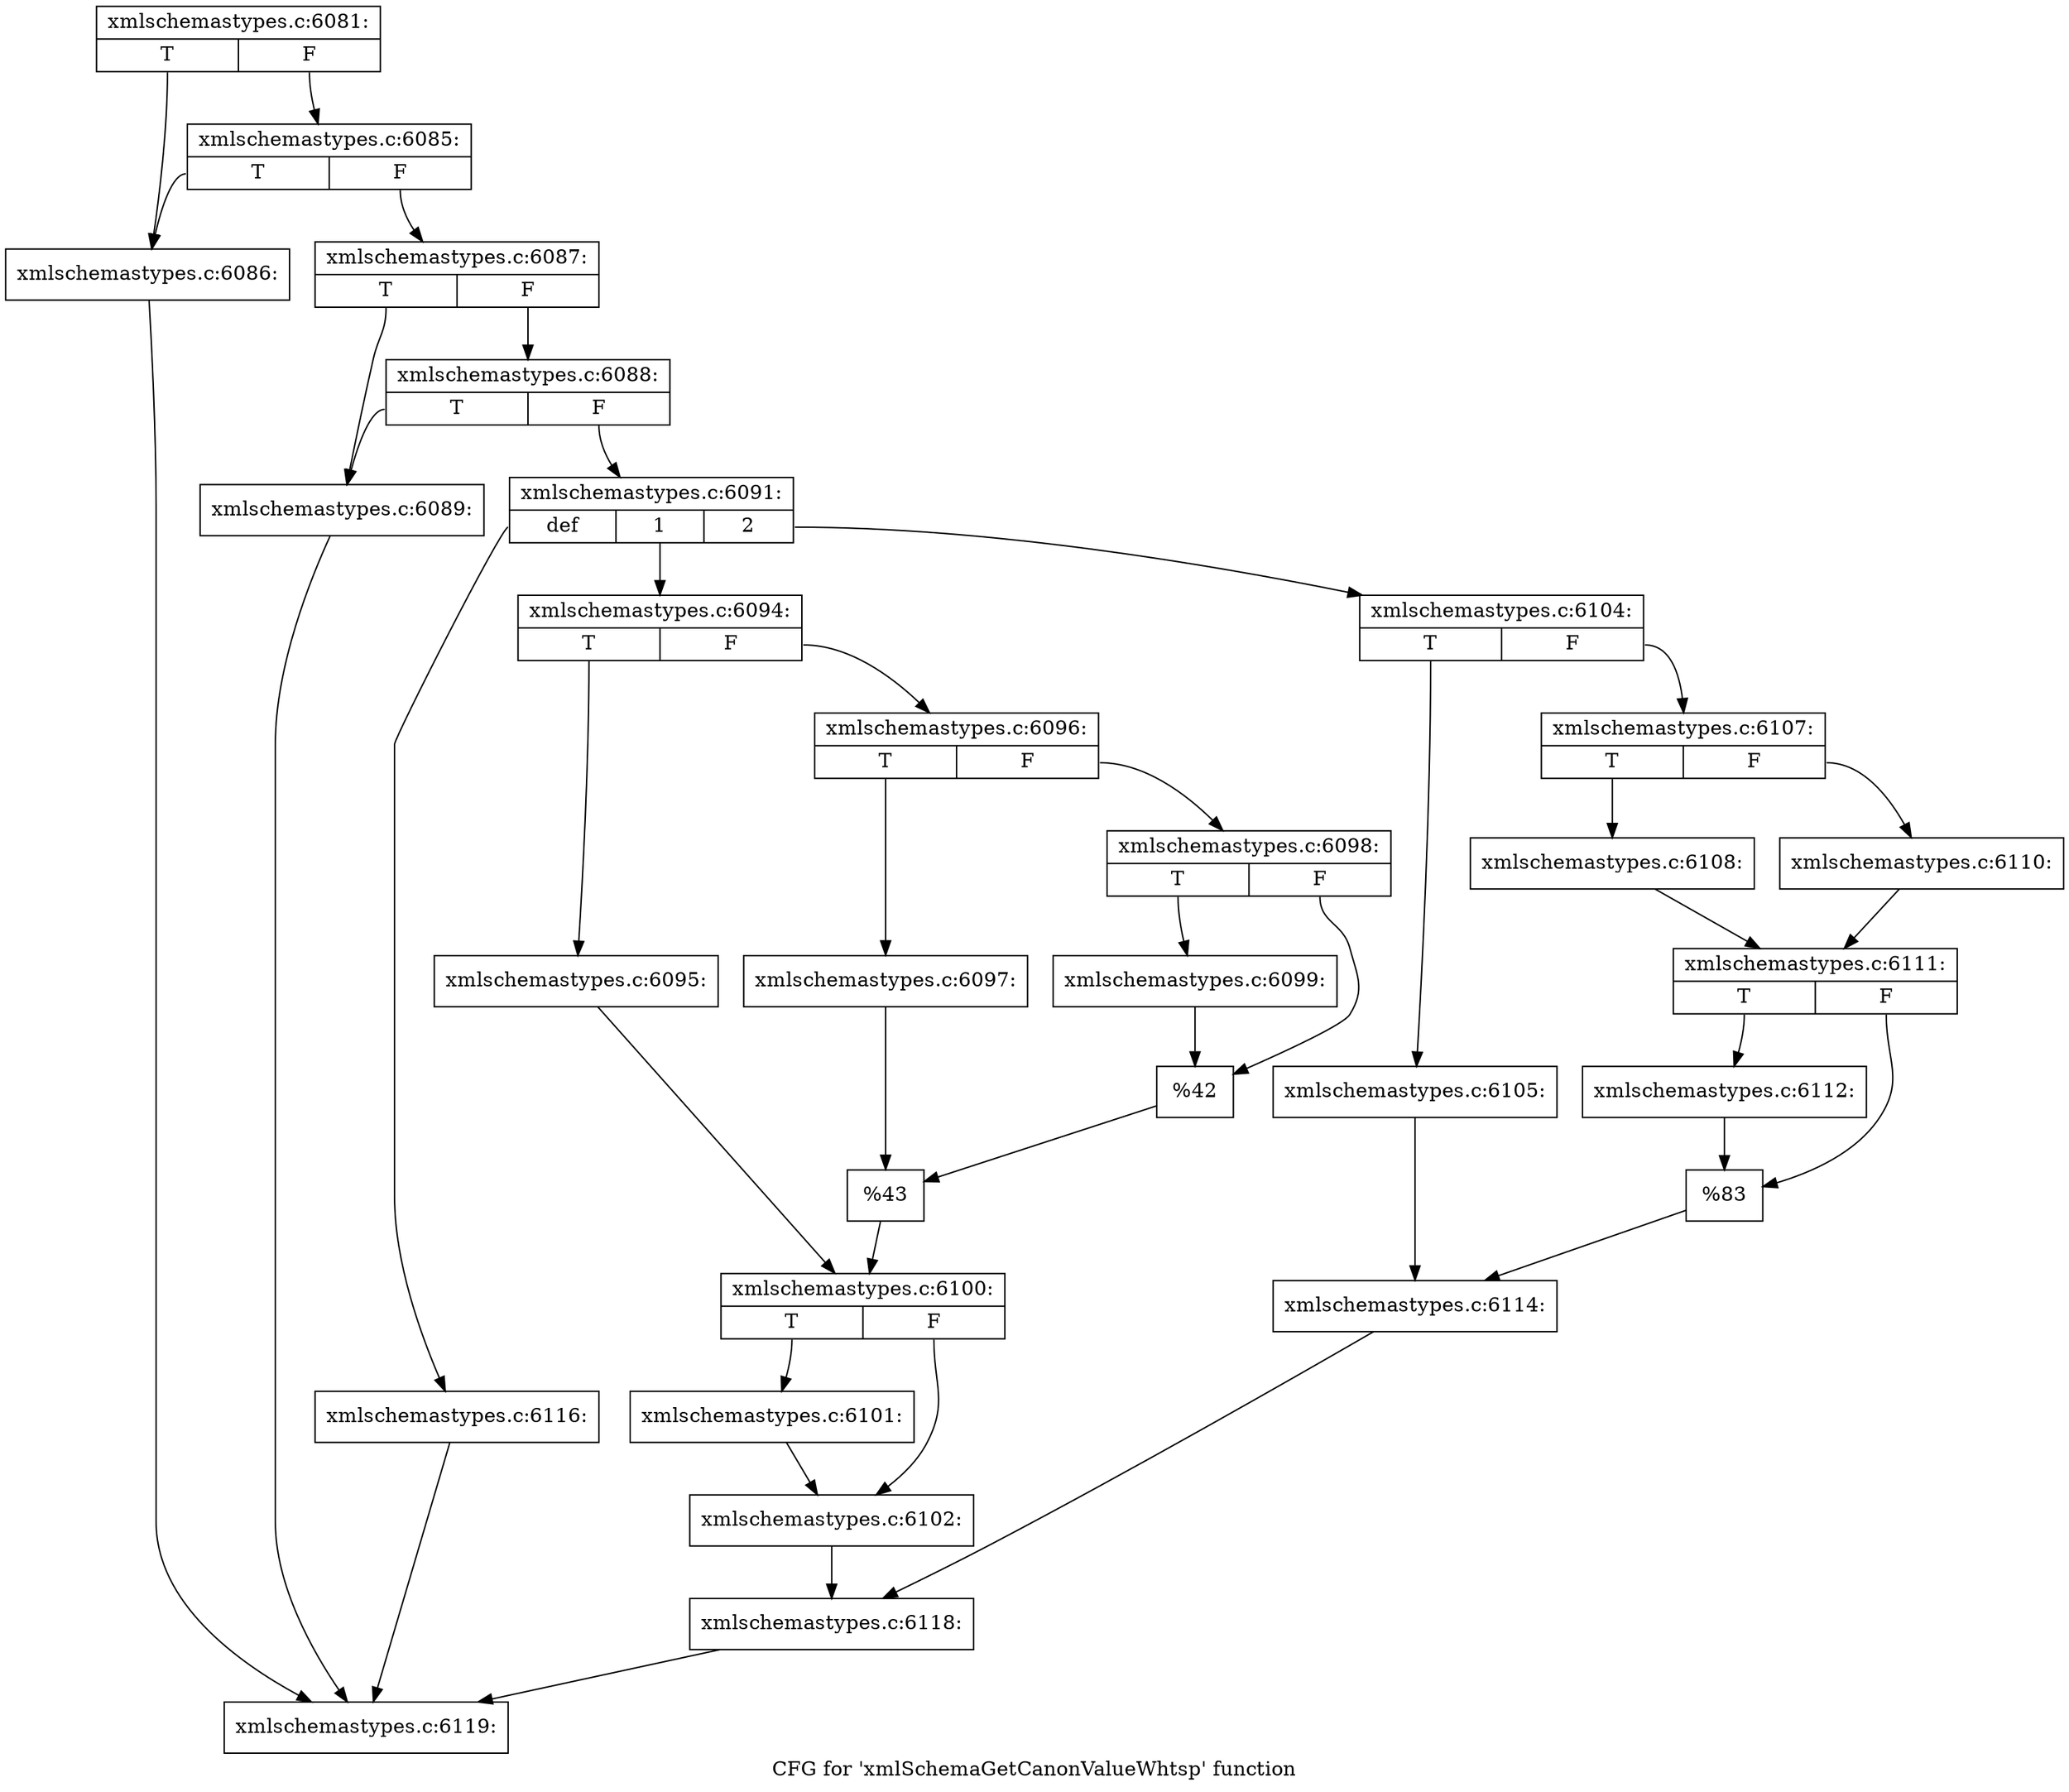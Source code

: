 digraph "CFG for 'xmlSchemaGetCanonValueWhtsp' function" {
	label="CFG for 'xmlSchemaGetCanonValueWhtsp' function";

	Node0x56702a0 [shape=record,label="{xmlschemastypes.c:6081:|{<s0>T|<s1>F}}"];
	Node0x56702a0:s0 -> Node0x5670ec0;
	Node0x56702a0:s1 -> Node0x5670f60;
	Node0x5670f60 [shape=record,label="{xmlschemastypes.c:6085:|{<s0>T|<s1>F}}"];
	Node0x5670f60:s0 -> Node0x5670ec0;
	Node0x5670f60:s1 -> Node0x5670f10;
	Node0x5670ec0 [shape=record,label="{xmlschemastypes.c:6086:}"];
	Node0x5670ec0 -> Node0x5670550;
	Node0x5670f10 [shape=record,label="{xmlschemastypes.c:6087:|{<s0>T|<s1>F}}"];
	Node0x5670f10:s0 -> Node0x56716f0;
	Node0x5670f10:s1 -> Node0x5671790;
	Node0x5671790 [shape=record,label="{xmlschemastypes.c:6088:|{<s0>T|<s1>F}}"];
	Node0x5671790:s0 -> Node0x56716f0;
	Node0x5671790:s1 -> Node0x5671740;
	Node0x56716f0 [shape=record,label="{xmlschemastypes.c:6089:}"];
	Node0x56716f0 -> Node0x5670550;
	Node0x5671740 [shape=record,label="{xmlschemastypes.c:6091:|{<s0>def|<s1>1|<s2>2}}"];
	Node0x5671740:s0 -> Node0x56721f0;
	Node0x5671740:s1 -> Node0x5672530;
	Node0x5671740:s2 -> Node0x5674a00;
	Node0x5672530 [shape=record,label="{xmlschemastypes.c:6094:|{<s0>T|<s1>F}}"];
	Node0x5672530:s0 -> Node0x5672620;
	Node0x5672530:s1 -> Node0x56726c0;
	Node0x5672620 [shape=record,label="{xmlschemastypes.c:6095:}"];
	Node0x5672620 -> Node0x5672670;
	Node0x56726c0 [shape=record,label="{xmlschemastypes.c:6096:|{<s0>T|<s1>F}}"];
	Node0x56726c0:s0 -> Node0x5672eb0;
	Node0x56726c0:s1 -> Node0x5672f50;
	Node0x5672eb0 [shape=record,label="{xmlschemastypes.c:6097:}"];
	Node0x5672eb0 -> Node0x5672f00;
	Node0x5672f50 [shape=record,label="{xmlschemastypes.c:6098:|{<s0>T|<s1>F}}"];
	Node0x5672f50:s0 -> Node0x5673720;
	Node0x5672f50:s1 -> Node0x5673770;
	Node0x5673720 [shape=record,label="{xmlschemastypes.c:6099:}"];
	Node0x5673720 -> Node0x5673770;
	Node0x5673770 [shape=record,label="{%42}"];
	Node0x5673770 -> Node0x5672f00;
	Node0x5672f00 [shape=record,label="{%43}"];
	Node0x5672f00 -> Node0x5672670;
	Node0x5672670 [shape=record,label="{xmlschemastypes.c:6100:|{<s0>T|<s1>F}}"];
	Node0x5672670:s0 -> Node0x5674090;
	Node0x5672670:s1 -> Node0x56740e0;
	Node0x5674090 [shape=record,label="{xmlschemastypes.c:6101:}"];
	Node0x5674090 -> Node0x56740e0;
	Node0x56740e0 [shape=record,label="{xmlschemastypes.c:6102:}"];
	Node0x56740e0 -> Node0x5671fe0;
	Node0x5674a00 [shape=record,label="{xmlschemastypes.c:6104:|{<s0>T|<s1>F}}"];
	Node0x5674a00:s0 -> Node0x5674ab0;
	Node0x5674a00:s1 -> Node0x5674b50;
	Node0x5674ab0 [shape=record,label="{xmlschemastypes.c:6105:}"];
	Node0x5674ab0 -> Node0x5674b00;
	Node0x5674b50 [shape=record,label="{xmlschemastypes.c:6107:|{<s0>T|<s1>F}}"];
	Node0x5674b50:s0 -> Node0x5675390;
	Node0x5674b50:s1 -> Node0x5675430;
	Node0x5675390 [shape=record,label="{xmlschemastypes.c:6108:}"];
	Node0x5675390 -> Node0x56753e0;
	Node0x5675430 [shape=record,label="{xmlschemastypes.c:6110:}"];
	Node0x5675430 -> Node0x56753e0;
	Node0x56753e0 [shape=record,label="{xmlschemastypes.c:6111:|{<s0>T|<s1>F}}"];
	Node0x56753e0:s0 -> Node0x5676110;
	Node0x56753e0:s1 -> Node0x5676160;
	Node0x5676110 [shape=record,label="{xmlschemastypes.c:6112:}"];
	Node0x5676110 -> Node0x5676160;
	Node0x5676160 [shape=record,label="{%83}"];
	Node0x5676160 -> Node0x5674b00;
	Node0x5674b00 [shape=record,label="{xmlschemastypes.c:6114:}"];
	Node0x5674b00 -> Node0x5671fe0;
	Node0x56721f0 [shape=record,label="{xmlschemastypes.c:6116:}"];
	Node0x56721f0 -> Node0x5670550;
	Node0x5671fe0 [shape=record,label="{xmlschemastypes.c:6118:}"];
	Node0x5671fe0 -> Node0x5670550;
	Node0x5670550 [shape=record,label="{xmlschemastypes.c:6119:}"];
}

